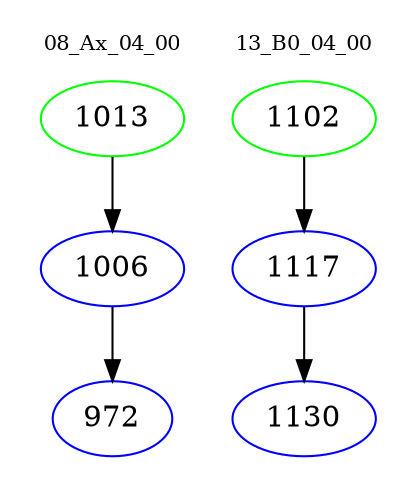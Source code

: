 digraph{
subgraph cluster_0 {
color = white
label = "08_Ax_04_00";
fontsize=10;
T0_1013 [label="1013", color="green"]
T0_1013 -> T0_1006 [color="black"]
T0_1006 [label="1006", color="blue"]
T0_1006 -> T0_972 [color="black"]
T0_972 [label="972", color="blue"]
}
subgraph cluster_1 {
color = white
label = "13_B0_04_00";
fontsize=10;
T1_1102 [label="1102", color="green"]
T1_1102 -> T1_1117 [color="black"]
T1_1117 [label="1117", color="blue"]
T1_1117 -> T1_1130 [color="black"]
T1_1130 [label="1130", color="blue"]
}
}
